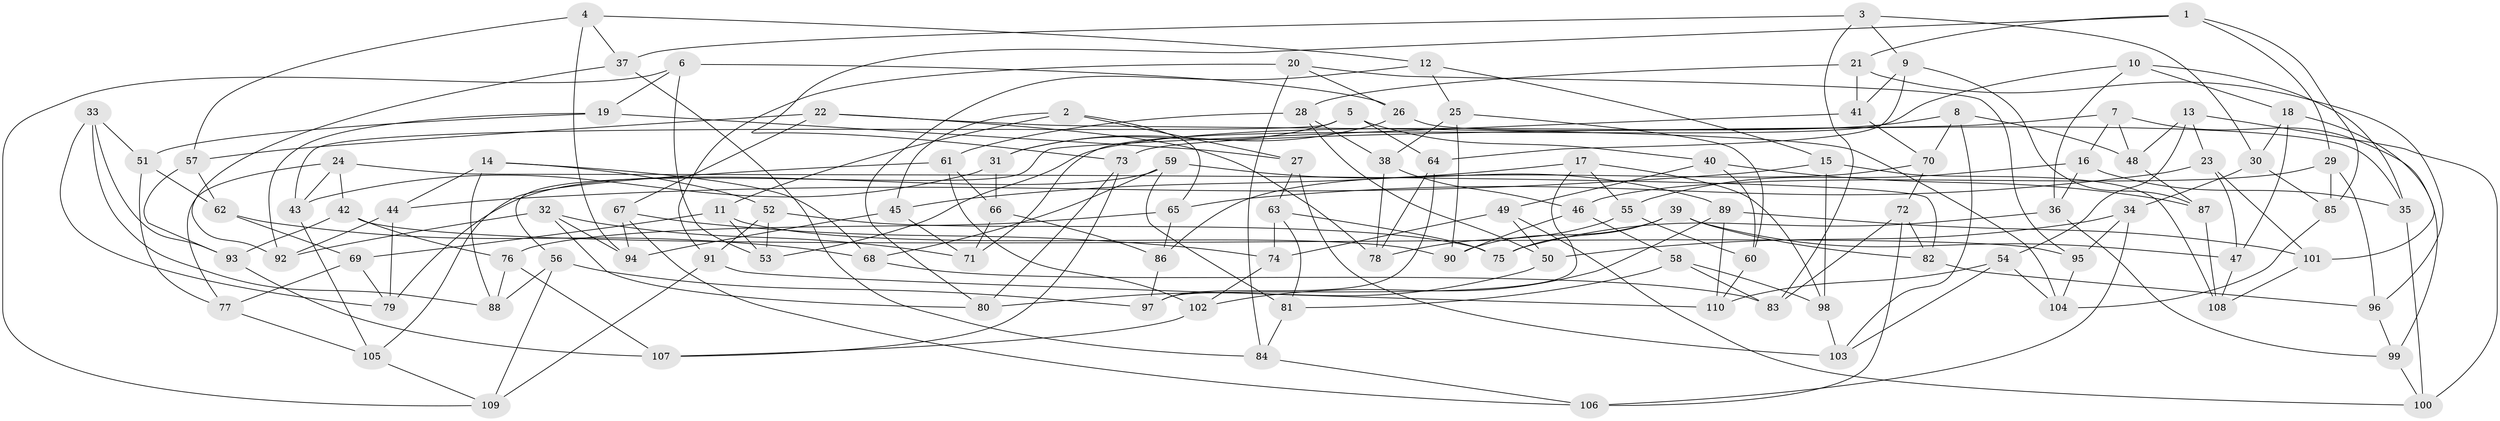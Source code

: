 // coarse degree distribution, {10: 0.12727272727272726, 8: 0.01818181818181818, 3: 0.12727272727272726, 9: 0.07272727272727272, 4: 0.5818181818181818, 12: 0.01818181818181818, 11: 0.01818181818181818, 2: 0.01818181818181818, 6: 0.01818181818181818}
// Generated by graph-tools (version 1.1) at 2025/53/03/04/25 22:53:37]
// undirected, 110 vertices, 220 edges
graph export_dot {
  node [color=gray90,style=filled];
  1;
  2;
  3;
  4;
  5;
  6;
  7;
  8;
  9;
  10;
  11;
  12;
  13;
  14;
  15;
  16;
  17;
  18;
  19;
  20;
  21;
  22;
  23;
  24;
  25;
  26;
  27;
  28;
  29;
  30;
  31;
  32;
  33;
  34;
  35;
  36;
  37;
  38;
  39;
  40;
  41;
  42;
  43;
  44;
  45;
  46;
  47;
  48;
  49;
  50;
  51;
  52;
  53;
  54;
  55;
  56;
  57;
  58;
  59;
  60;
  61;
  62;
  63;
  64;
  65;
  66;
  67;
  68;
  69;
  70;
  71;
  72;
  73;
  74;
  75;
  76;
  77;
  78;
  79;
  80;
  81;
  82;
  83;
  84;
  85;
  86;
  87;
  88;
  89;
  90;
  91;
  92;
  93;
  94;
  95;
  96;
  97;
  98;
  99;
  100;
  101;
  102;
  103;
  104;
  105;
  106;
  107;
  108;
  109;
  110;
  1 -- 29;
  1 -- 85;
  1 -- 21;
  1 -- 73;
  2 -- 27;
  2 -- 65;
  2 -- 45;
  2 -- 11;
  3 -- 83;
  3 -- 37;
  3 -- 9;
  3 -- 30;
  4 -- 37;
  4 -- 94;
  4 -- 57;
  4 -- 12;
  5 -- 64;
  5 -- 43;
  5 -- 31;
  5 -- 40;
  6 -- 53;
  6 -- 19;
  6 -- 109;
  6 -- 26;
  7 -- 48;
  7 -- 73;
  7 -- 99;
  7 -- 16;
  8 -- 53;
  8 -- 70;
  8 -- 48;
  8 -- 103;
  9 -- 64;
  9 -- 87;
  9 -- 41;
  10 -- 35;
  10 -- 18;
  10 -- 36;
  10 -- 71;
  11 -- 90;
  11 -- 69;
  11 -- 53;
  12 -- 15;
  12 -- 80;
  12 -- 25;
  13 -- 54;
  13 -- 23;
  13 -- 48;
  13 -- 100;
  14 -- 52;
  14 -- 88;
  14 -- 44;
  14 -- 68;
  15 -- 44;
  15 -- 108;
  15 -- 98;
  16 -- 36;
  16 -- 35;
  16 -- 55;
  17 -- 98;
  17 -- 45;
  17 -- 55;
  17 -- 97;
  18 -- 101;
  18 -- 47;
  18 -- 30;
  19 -- 51;
  19 -- 92;
  19 -- 27;
  20 -- 84;
  20 -- 91;
  20 -- 95;
  20 -- 26;
  21 -- 41;
  21 -- 96;
  21 -- 28;
  22 -- 57;
  22 -- 78;
  22 -- 104;
  22 -- 67;
  23 -- 65;
  23 -- 47;
  23 -- 101;
  24 -- 82;
  24 -- 43;
  24 -- 77;
  24 -- 42;
  25 -- 38;
  25 -- 90;
  25 -- 60;
  26 -- 31;
  26 -- 35;
  27 -- 63;
  27 -- 103;
  28 -- 61;
  28 -- 50;
  28 -- 38;
  29 -- 46;
  29 -- 85;
  29 -- 96;
  30 -- 34;
  30 -- 85;
  31 -- 66;
  31 -- 43;
  32 -- 71;
  32 -- 92;
  32 -- 94;
  32 -- 80;
  33 -- 93;
  33 -- 88;
  33 -- 51;
  33 -- 79;
  34 -- 50;
  34 -- 95;
  34 -- 106;
  35 -- 100;
  36 -- 75;
  36 -- 99;
  37 -- 84;
  37 -- 92;
  38 -- 46;
  38 -- 78;
  39 -- 82;
  39 -- 75;
  39 -- 47;
  39 -- 90;
  40 -- 49;
  40 -- 60;
  40 -- 87;
  41 -- 70;
  41 -- 56;
  42 -- 76;
  42 -- 95;
  42 -- 93;
  43 -- 105;
  44 -- 79;
  44 -- 92;
  45 -- 94;
  45 -- 71;
  46 -- 58;
  46 -- 90;
  47 -- 108;
  48 -- 87;
  49 -- 100;
  49 -- 74;
  49 -- 50;
  50 -- 80;
  51 -- 77;
  51 -- 62;
  52 -- 75;
  52 -- 53;
  52 -- 91;
  54 -- 103;
  54 -- 104;
  54 -- 110;
  55 -- 60;
  55 -- 78;
  56 -- 109;
  56 -- 97;
  56 -- 88;
  57 -- 62;
  57 -- 93;
  58 -- 81;
  58 -- 83;
  58 -- 98;
  59 -- 68;
  59 -- 89;
  59 -- 79;
  59 -- 81;
  60 -- 110;
  61 -- 102;
  61 -- 66;
  61 -- 105;
  62 -- 69;
  62 -- 68;
  63 -- 75;
  63 -- 74;
  63 -- 81;
  64 -- 97;
  64 -- 78;
  65 -- 76;
  65 -- 86;
  66 -- 71;
  66 -- 86;
  67 -- 106;
  67 -- 94;
  67 -- 74;
  68 -- 83;
  69 -- 77;
  69 -- 79;
  70 -- 72;
  70 -- 86;
  72 -- 82;
  72 -- 106;
  72 -- 83;
  73 -- 107;
  73 -- 80;
  74 -- 102;
  76 -- 88;
  76 -- 107;
  77 -- 105;
  81 -- 84;
  82 -- 96;
  84 -- 106;
  85 -- 104;
  86 -- 97;
  87 -- 108;
  89 -- 101;
  89 -- 110;
  89 -- 102;
  91 -- 110;
  91 -- 109;
  93 -- 107;
  95 -- 104;
  96 -- 99;
  98 -- 103;
  99 -- 100;
  101 -- 108;
  102 -- 107;
  105 -- 109;
}
